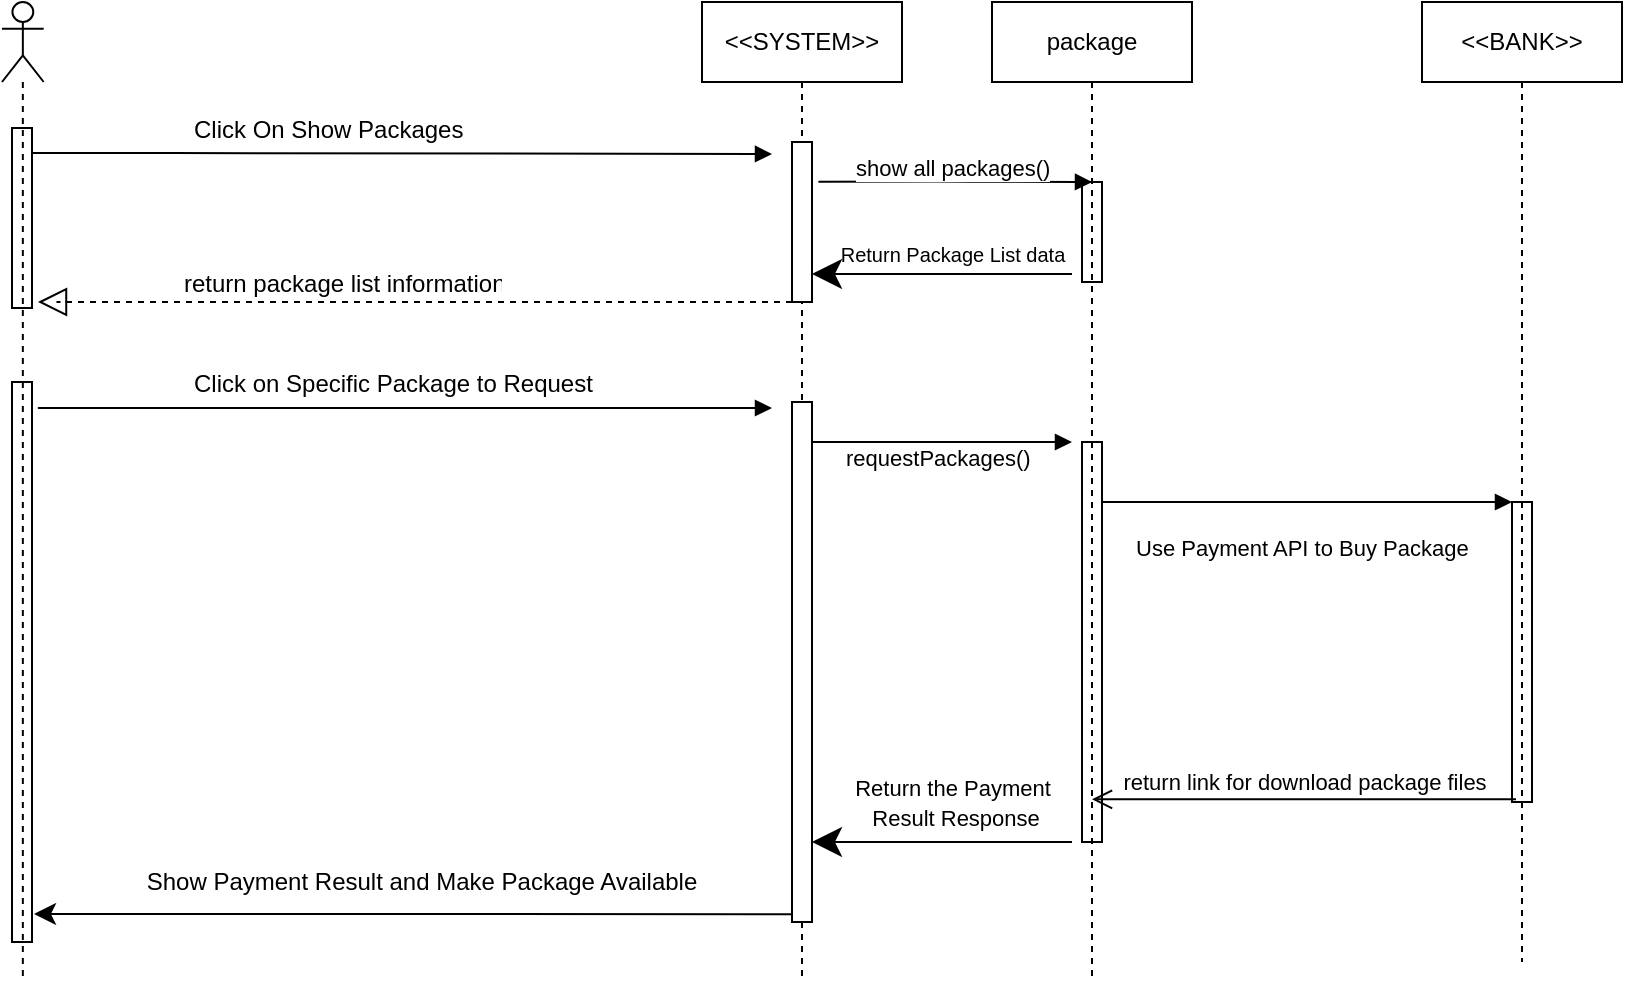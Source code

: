 <mxfile version="12.4.3" type="github" pages="1">
  <diagram id="i9YOTsJJg9F0nqaWipao" name="Page-1">
    <mxGraphModel dx="1038" dy="548" grid="1" gridSize="10" guides="1" tooltips="1" connect="1" arrows="1" fold="1" page="1" pageScale="1" pageWidth="850" pageHeight="1100" math="0" shadow="0">
      <root>
        <mxCell id="0"/>
        <mxCell id="1" parent="0"/>
        <mxCell id="KnmKkN8YXyTpCzLxxqHs-3" value="" style="html=1;points=[];perimeter=orthogonalPerimeter;" parent="1" vertex="1">
          <mxGeometry x="30" y="280" width="10" height="280" as="geometry"/>
        </mxCell>
        <mxCell id="KnmKkN8YXyTpCzLxxqHs-4" value="" style="html=1;points=[];perimeter=orthogonalPerimeter;" parent="1" vertex="1">
          <mxGeometry x="565" y="310" width="10" height="200" as="geometry"/>
        </mxCell>
        <mxCell id="KnmKkN8YXyTpCzLxxqHs-6" value="" style="endArrow=block;endFill=1;html=1;edgeStyle=orthogonalEdgeStyle;align=left;verticalAlign=top;" parent="1" edge="1">
          <mxGeometry x="-0.676" y="-42" relative="1" as="geometry">
            <mxPoint x="40" y="165.5" as="sourcePoint"/>
            <mxPoint x="410" y="166" as="targetPoint"/>
            <Array as="points">
              <mxPoint x="100" y="165.5"/>
              <mxPoint x="100" y="165.5"/>
            </Array>
            <mxPoint x="-40" y="-28" as="offset"/>
          </mxGeometry>
        </mxCell>
        <mxCell id="KnmKkN8YXyTpCzLxxqHs-8" value="Click On Show Packages" style="text;strokeColor=none;fillColor=none;align=left;verticalAlign=top;spacingLeft=4;spacingRight=4;overflow=hidden;rotatable=0;points=[[0,0.5],[1,0.5]];portConstraint=eastwest;" parent="1" vertex="1">
          <mxGeometry x="115" y="140" width="218" height="26" as="geometry"/>
        </mxCell>
        <mxCell id="KnmKkN8YXyTpCzLxxqHs-14" value="Click on Specific Package to Request" style="text;strokeColor=none;fillColor=none;align=left;verticalAlign=top;spacingLeft=4;spacingRight=4;overflow=hidden;rotatable=0;points=[[0,0.5],[1,0.5]];portConstraint=eastwest;" parent="1" vertex="1">
          <mxGeometry x="115" y="267" width="255" height="26" as="geometry"/>
        </mxCell>
        <mxCell id="KnmKkN8YXyTpCzLxxqHs-15" value="Use Payment API to Buy Package" style="endArrow=block;endFill=1;html=1;edgeStyle=orthogonalEdgeStyle;align=left;verticalAlign=top;" parent="1" edge="1">
          <mxGeometry x="-0.854" y="-10" relative="1" as="geometry">
            <mxPoint x="575" y="340" as="sourcePoint"/>
            <mxPoint x="780" y="340" as="targetPoint"/>
            <Array as="points"/>
            <mxPoint as="offset"/>
          </mxGeometry>
        </mxCell>
        <mxCell id="KnmKkN8YXyTpCzLxxqHs-17" value="" style="endArrow=block;dashed=1;endFill=0;endSize=12;html=1;" parent="1" edge="1">
          <mxGeometry width="160" relative="1" as="geometry">
            <mxPoint x="420" y="240" as="sourcePoint"/>
            <mxPoint x="43" y="240" as="targetPoint"/>
            <Array as="points">
              <mxPoint x="50" y="240"/>
            </Array>
          </mxGeometry>
        </mxCell>
        <mxCell id="KnmKkN8YXyTpCzLxxqHs-18" value="return package list information" style="text;strokeColor=none;fillColor=none;align=left;verticalAlign=top;spacingLeft=4;spacingRight=4;overflow=hidden;rotatable=0;points=[[0,0.5],[1,0.5]];portConstraint=eastwest;" parent="1" vertex="1">
          <mxGeometry x="110" y="217" width="170" height="26" as="geometry"/>
        </mxCell>
        <mxCell id="KnmKkN8YXyTpCzLxxqHs-19" value="" style="html=1;points=[];perimeter=orthogonalPerimeter;" parent="1" vertex="1">
          <mxGeometry x="30" y="153" width="10" height="90" as="geometry"/>
        </mxCell>
        <mxCell id="KnmKkN8YXyTpCzLxxqHs-20" value="" style="html=1;points=[];perimeter=orthogonalPerimeter;" parent="1" vertex="1">
          <mxGeometry x="780" y="340" width="10" height="150" as="geometry"/>
        </mxCell>
        <mxCell id="KnmKkN8YXyTpCzLxxqHs-23" value="" style="endArrow=block;endFill=1;html=1;edgeStyle=orthogonalEdgeStyle;align=left;verticalAlign=top;" parent="1" edge="1">
          <mxGeometry x="-1" relative="1" as="geometry">
            <mxPoint x="50" y="293" as="sourcePoint"/>
            <mxPoint x="410" y="293" as="targetPoint"/>
            <Array as="points">
              <mxPoint x="40" y="292.5"/>
              <mxPoint x="301" y="292.5"/>
            </Array>
          </mxGeometry>
        </mxCell>
        <mxCell id="KnmKkN8YXyTpCzLxxqHs-27" value="return link for download package files" style="html=1;verticalAlign=bottom;endArrow=open;endSize=8;exitX=0.2;exitY=0.991;exitDx=0;exitDy=0;exitPerimeter=0;" parent="1" target="8y4SK8bdZuWxl72XEnhY-7" edge="1" source="KnmKkN8YXyTpCzLxxqHs-20">
          <mxGeometry relative="1" as="geometry">
            <mxPoint x="785" y="490" as="sourcePoint"/>
            <mxPoint x="705" y="490" as="targetPoint"/>
          </mxGeometry>
        </mxCell>
        <mxCell id="KnmKkN8YXyTpCzLxxqHs-28" value="" style="html=1;verticalAlign=bottom;endArrow=classic;endSize=8;entryX=1.1;entryY=0.95;entryDx=0;entryDy=0;entryPerimeter=0;exitX=-0.04;exitY=0.985;exitDx=0;exitDy=0;exitPerimeter=0;endFill=1;" parent="1" target="KnmKkN8YXyTpCzLxxqHs-3" edge="1" source="8y4SK8bdZuWxl72XEnhY-18">
          <mxGeometry relative="1" as="geometry">
            <mxPoint x="420" y="489" as="sourcePoint"/>
            <mxPoint x="95" y="490.1" as="targetPoint"/>
            <Array as="points"/>
          </mxGeometry>
        </mxCell>
        <mxCell id="8y4SK8bdZuWxl72XEnhY-1" value="" style="html=1;points=[];perimeter=orthogonalPerimeter;" parent="1" vertex="1">
          <mxGeometry x="565" y="180" width="10" height="50" as="geometry"/>
        </mxCell>
        <mxCell id="8y4SK8bdZuWxl72XEnhY-7" value="package" style="shape=umlLifeline;perimeter=lifelinePerimeter;whiteSpace=wrap;html=1;container=1;collapsible=0;recursiveResize=0;outlineConnect=0;perimeterSpacing=0;" parent="1" vertex="1">
          <mxGeometry x="520" y="90" width="100" height="490" as="geometry"/>
        </mxCell>
        <mxCell id="8y4SK8bdZuWxl72XEnhY-9" value="&amp;lt;&amp;lt;BANK&amp;gt;&amp;gt;" style="shape=umlLifeline;perimeter=lifelinePerimeter;whiteSpace=wrap;html=1;container=1;collapsible=0;recursiveResize=0;outlineConnect=0;" parent="1" vertex="1">
          <mxGeometry x="735" y="90" width="100" height="480" as="geometry"/>
        </mxCell>
        <mxCell id="8y4SK8bdZuWxl72XEnhY-10" value="" style="shape=umlLifeline;participant=umlActor;perimeter=lifelinePerimeter;whiteSpace=wrap;html=1;container=1;collapsible=0;recursiveResize=0;verticalAlign=top;spacingTop=36;labelBackgroundColor=#ffffff;outlineConnect=0;" parent="1" vertex="1">
          <mxGeometry x="25" y="90" width="20.85" height="490" as="geometry"/>
        </mxCell>
        <mxCell id="8y4SK8bdZuWxl72XEnhY-12" value="&amp;lt;&amp;lt;SYSTEM&amp;gt;&amp;gt;" style="shape=umlLifeline;perimeter=lifelinePerimeter;whiteSpace=wrap;html=1;container=1;collapsible=0;recursiveResize=0;outlineConnect=0;" parent="1" vertex="1">
          <mxGeometry x="375" y="90" width="100" height="490" as="geometry"/>
        </mxCell>
        <mxCell id="8y4SK8bdZuWxl72XEnhY-13" value="" style="html=1;points=[];perimeter=orthogonalPerimeter;" parent="8y4SK8bdZuWxl72XEnhY-12" vertex="1">
          <mxGeometry x="45" y="70" width="10" height="80" as="geometry"/>
        </mxCell>
        <mxCell id="8y4SK8bdZuWxl72XEnhY-18" value="" style="html=1;points=[];perimeter=orthogonalPerimeter;" parent="8y4SK8bdZuWxl72XEnhY-12" vertex="1">
          <mxGeometry x="45" y="200" width="10" height="260" as="geometry"/>
        </mxCell>
        <mxCell id="8y4SK8bdZuWxl72XEnhY-16" value="" style="endArrow=classic;endFill=1;endSize=12;html=1;" parent="1" edge="1">
          <mxGeometry width="160" relative="1" as="geometry">
            <mxPoint x="560" y="226" as="sourcePoint"/>
            <mxPoint x="430" y="226" as="targetPoint"/>
          </mxGeometry>
        </mxCell>
        <mxCell id="8y4SK8bdZuWxl72XEnhY-19" value="requestPackages()" style="endArrow=block;endFill=1;html=1;edgeStyle=orthogonalEdgeStyle;align=left;verticalAlign=top;" parent="1" edge="1">
          <mxGeometry x="-0.769" y="5" relative="1" as="geometry">
            <mxPoint x="430" y="310" as="sourcePoint"/>
            <mxPoint x="560" y="310" as="targetPoint"/>
            <mxPoint as="offset"/>
            <Array as="points">
              <mxPoint x="505" y="310"/>
              <mxPoint x="505" y="310"/>
            </Array>
          </mxGeometry>
        </mxCell>
        <mxCell id="8y4SK8bdZuWxl72XEnhY-21" value="" style="endArrow=classic;endFill=1;endSize=12;html=1;" parent="1" edge="1">
          <mxGeometry width="160" relative="1" as="geometry">
            <mxPoint x="560" y="510" as="sourcePoint"/>
            <mxPoint x="430" y="510" as="targetPoint"/>
          </mxGeometry>
        </mxCell>
        <mxCell id="8y4SK8bdZuWxl72XEnhY-14" value="show all packages()" style="endArrow=block;endFill=1;html=1;edgeStyle=orthogonalEdgeStyle;align=left;verticalAlign=top;exitX=1.32;exitY=0.248;exitDx=0;exitDy=0;exitPerimeter=0;" parent="1" edge="1" source="8y4SK8bdZuWxl72XEnhY-13">
          <mxGeometry x="-0.752" y="20" relative="1" as="geometry">
            <mxPoint x="440" y="180" as="sourcePoint"/>
            <mxPoint x="570" y="180" as="targetPoint"/>
            <mxPoint as="offset"/>
          </mxGeometry>
        </mxCell>
        <mxCell id="Kgo9QBehXev1wclMKyDW-1" value="&lt;font style=&quot;font-size: 10px&quot;&gt;Return Package List data&lt;/font&gt;" style="text;html=1;align=center;verticalAlign=middle;resizable=0;points=[];;autosize=1;" vertex="1" parent="1">
          <mxGeometry x="435" y="206" width="130" height="20" as="geometry"/>
        </mxCell>
        <mxCell id="Kgo9QBehXev1wclMKyDW-5" value="&lt;font style=&quot;font-size: 11px&quot;&gt;Return the Payment&lt;br&gt;&amp;nbsp;Result Response&lt;/font&gt;" style="text;html=1;align=center;verticalAlign=middle;resizable=0;points=[];;autosize=1;" vertex="1" parent="1">
          <mxGeometry x="445" y="475" width="110" height="30" as="geometry"/>
        </mxCell>
        <mxCell id="Kgo9QBehXev1wclMKyDW-6" value="Show Payment Result and Make Package Available" style="text;html=1;strokeColor=none;fillColor=none;align=center;verticalAlign=middle;whiteSpace=wrap;rounded=0;" vertex="1" parent="1">
          <mxGeometry x="70" y="520" width="330" height="20" as="geometry"/>
        </mxCell>
      </root>
    </mxGraphModel>
  </diagram>
</mxfile>
